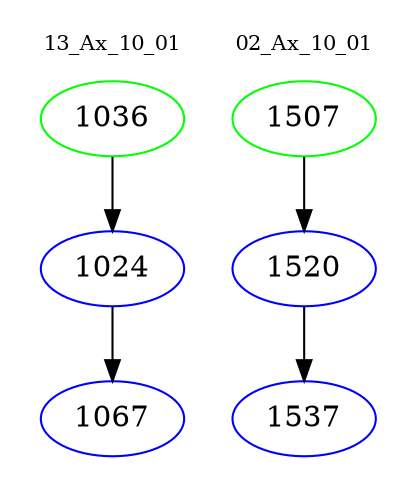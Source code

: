 digraph{
subgraph cluster_0 {
color = white
label = "13_Ax_10_01";
fontsize=10;
T0_1036 [label="1036", color="green"]
T0_1036 -> T0_1024 [color="black"]
T0_1024 [label="1024", color="blue"]
T0_1024 -> T0_1067 [color="black"]
T0_1067 [label="1067", color="blue"]
}
subgraph cluster_1 {
color = white
label = "02_Ax_10_01";
fontsize=10;
T1_1507 [label="1507", color="green"]
T1_1507 -> T1_1520 [color="black"]
T1_1520 [label="1520", color="blue"]
T1_1520 -> T1_1537 [color="black"]
T1_1537 [label="1537", color="blue"]
}
}
